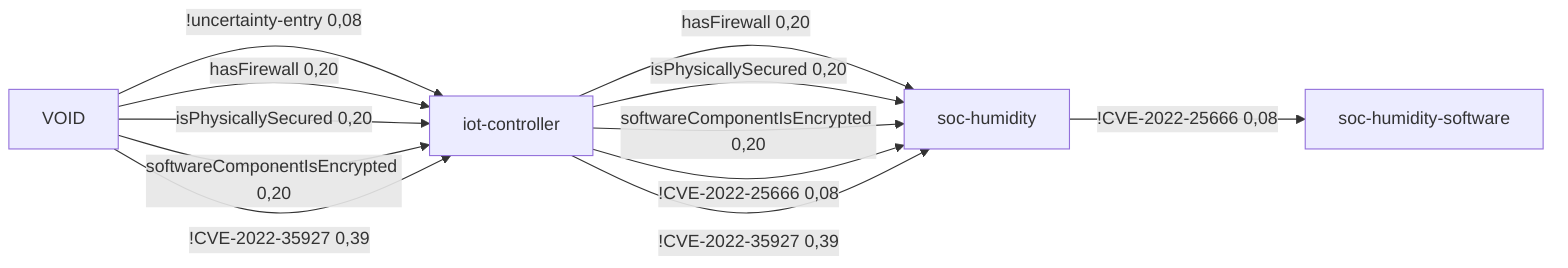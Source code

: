 %% AttributeChange [4mqualcom/apq8096[0m to [4m2.1[0m for node [4msoc-humidity[0m
%%  VOID -[0,71]->  iot-controller -[0,71]->  soc-humidity -[0,08]-> soc-humidity-software 2,03 0,04
flowchart LR
	iot-controller[iot-controller]
	soc-humidity-software[soc-humidity-software]
	soc-humidity[soc-humidity]
	VOID[VOID]
	iot-controller -->|hasFirewall 0,20| soc-humidity
	iot-controller -->|isPhysicallySecured 0,20| soc-humidity
	iot-controller -->|softwareComponentIsEncrypted 0,20| soc-humidity
	iot-controller -->|!CVE-2022-25666 0,08| soc-humidity
	iot-controller -->|!CVE-2022-35927 0,39| soc-humidity
	soc-humidity -->|!CVE-2022-25666 0,08| soc-humidity-software
	VOID -->|!uncertainty-entry 0,08| iot-controller
	VOID -->|hasFirewall 0,20| iot-controller
	VOID -->|isPhysicallySecured 0,20| iot-controller
	VOID -->|softwareComponentIsEncrypted 0,20| iot-controller
	VOID -->|!CVE-2022-35927 0,39| iot-controller